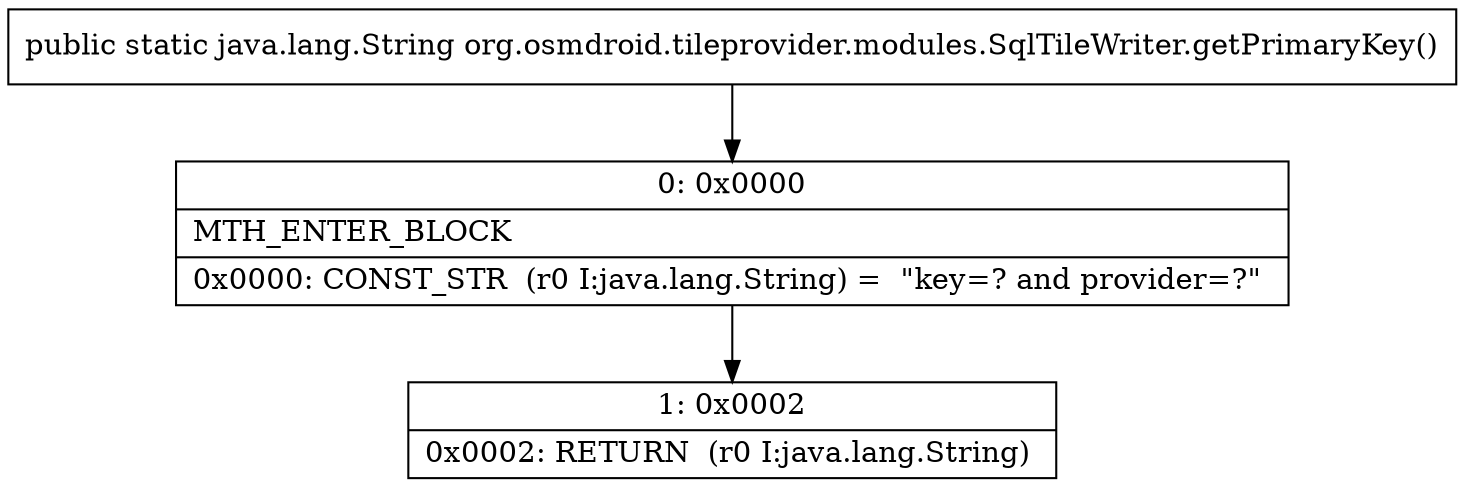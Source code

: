 digraph "CFG fororg.osmdroid.tileprovider.modules.SqlTileWriter.getPrimaryKey()Ljava\/lang\/String;" {
Node_0 [shape=record,label="{0\:\ 0x0000|MTH_ENTER_BLOCK\l|0x0000: CONST_STR  (r0 I:java.lang.String) =  \"key=? and provider=?\" \l}"];
Node_1 [shape=record,label="{1\:\ 0x0002|0x0002: RETURN  (r0 I:java.lang.String) \l}"];
MethodNode[shape=record,label="{public static java.lang.String org.osmdroid.tileprovider.modules.SqlTileWriter.getPrimaryKey() }"];
MethodNode -> Node_0;
Node_0 -> Node_1;
}

